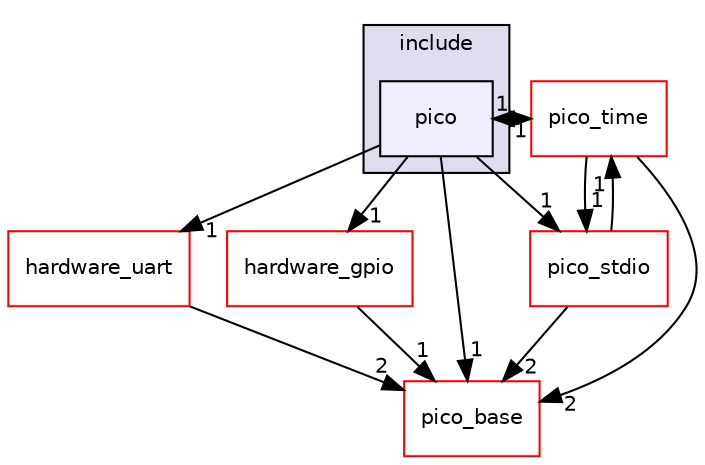 digraph "pico_stdlib/include/pico" {
  compound=true
  node [ fontsize="10", fontname="Helvetica"];
  edge [ labelfontsize="10", labelfontname="Helvetica"];
  subgraph clusterdir_9866feba74b381225b9b84f70cd6142a {
    graph [ bgcolor="#ddddee", pencolor="black", label="include" fontname="Helvetica", fontsize="10", URL="dir_9866feba74b381225b9b84f70cd6142a.html"]
  dir_bf422a8a97e5c035d28aee5150be9fb8 [shape=box, label="pico", style="filled", fillcolor="#eeeeff", pencolor="black", URL="dir_bf422a8a97e5c035d28aee5150be9fb8.html"];
  }
  dir_fa32484ddcfb739fabe101c20b70de5a [shape=box label="hardware_uart" fillcolor="white" style="filled" color="red" URL="dir_fa32484ddcfb739fabe101c20b70de5a.html"];
  dir_adc179867a439eb9895cb87c8a61acd0 [shape=box label="hardware_gpio" fillcolor="white" style="filled" color="red" URL="dir_adc179867a439eb9895cb87c8a61acd0.html"];
  dir_ee4ba4c32933fd9d1c9bce216e67756d [shape=box label="pico_base" fillcolor="white" style="filled" color="red" URL="dir_ee4ba4c32933fd9d1c9bce216e67756d.html"];
  dir_cc740ddf7ebf14a28f7e7a6178d204e2 [shape=box label="pico_time" fillcolor="white" style="filled" color="red" URL="dir_cc740ddf7ebf14a28f7e7a6178d204e2.html"];
  dir_8ce2dea2c70b96bce3071180a232ce85 [shape=box label="pico_stdio" fillcolor="white" style="filled" color="red" URL="dir_8ce2dea2c70b96bce3071180a232ce85.html"];
  dir_fa32484ddcfb739fabe101c20b70de5a->dir_ee4ba4c32933fd9d1c9bce216e67756d [headlabel="2", labeldistance=1.5 headhref="dir_000111_000007.html"];
  dir_adc179867a439eb9895cb87c8a61acd0->dir_ee4ba4c32933fd9d1c9bce216e67756d [headlabel="1", labeldistance=1.5 headhref="dir_000078_000007.html"];
  dir_cc740ddf7ebf14a28f7e7a6178d204e2->dir_ee4ba4c32933fd9d1c9bce216e67756d [headlabel="2", labeldistance=1.5 headhref="dir_000035_000007.html"];
  dir_cc740ddf7ebf14a28f7e7a6178d204e2->dir_8ce2dea2c70b96bce3071180a232ce85 [headlabel="1", labeldistance=1.5 headhref="dir_000035_000184.html"];
  dir_cc740ddf7ebf14a28f7e7a6178d204e2->dir_bf422a8a97e5c035d28aee5150be9fb8 [headlabel="1", labeldistance=1.5 headhref="dir_000035_000028.html"];
  dir_8ce2dea2c70b96bce3071180a232ce85->dir_ee4ba4c32933fd9d1c9bce216e67756d [headlabel="2", labeldistance=1.5 headhref="dir_000184_000007.html"];
  dir_8ce2dea2c70b96bce3071180a232ce85->dir_cc740ddf7ebf14a28f7e7a6178d204e2 [headlabel="1", labeldistance=1.5 headhref="dir_000184_000035.html"];
  dir_bf422a8a97e5c035d28aee5150be9fb8->dir_fa32484ddcfb739fabe101c20b70de5a [headlabel="1", labeldistance=1.5 headhref="dir_000028_000111.html"];
  dir_bf422a8a97e5c035d28aee5150be9fb8->dir_adc179867a439eb9895cb87c8a61acd0 [headlabel="1", labeldistance=1.5 headhref="dir_000028_000078.html"];
  dir_bf422a8a97e5c035d28aee5150be9fb8->dir_ee4ba4c32933fd9d1c9bce216e67756d [headlabel="1", labeldistance=1.5 headhref="dir_000028_000007.html"];
  dir_bf422a8a97e5c035d28aee5150be9fb8->dir_cc740ddf7ebf14a28f7e7a6178d204e2 [headlabel="1", labeldistance=1.5 headhref="dir_000028_000035.html"];
  dir_bf422a8a97e5c035d28aee5150be9fb8->dir_8ce2dea2c70b96bce3071180a232ce85 [headlabel="1", labeldistance=1.5 headhref="dir_000028_000184.html"];
}
